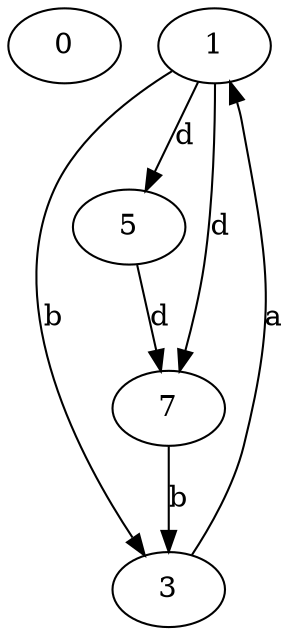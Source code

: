 strict digraph  {
0;
1;
3;
5;
7;
1 -> 3  [label=b];
1 -> 5  [label=d];
1 -> 7  [label=d];
3 -> 1  [label=a];
5 -> 7  [label=d];
7 -> 3  [label=b];
}
